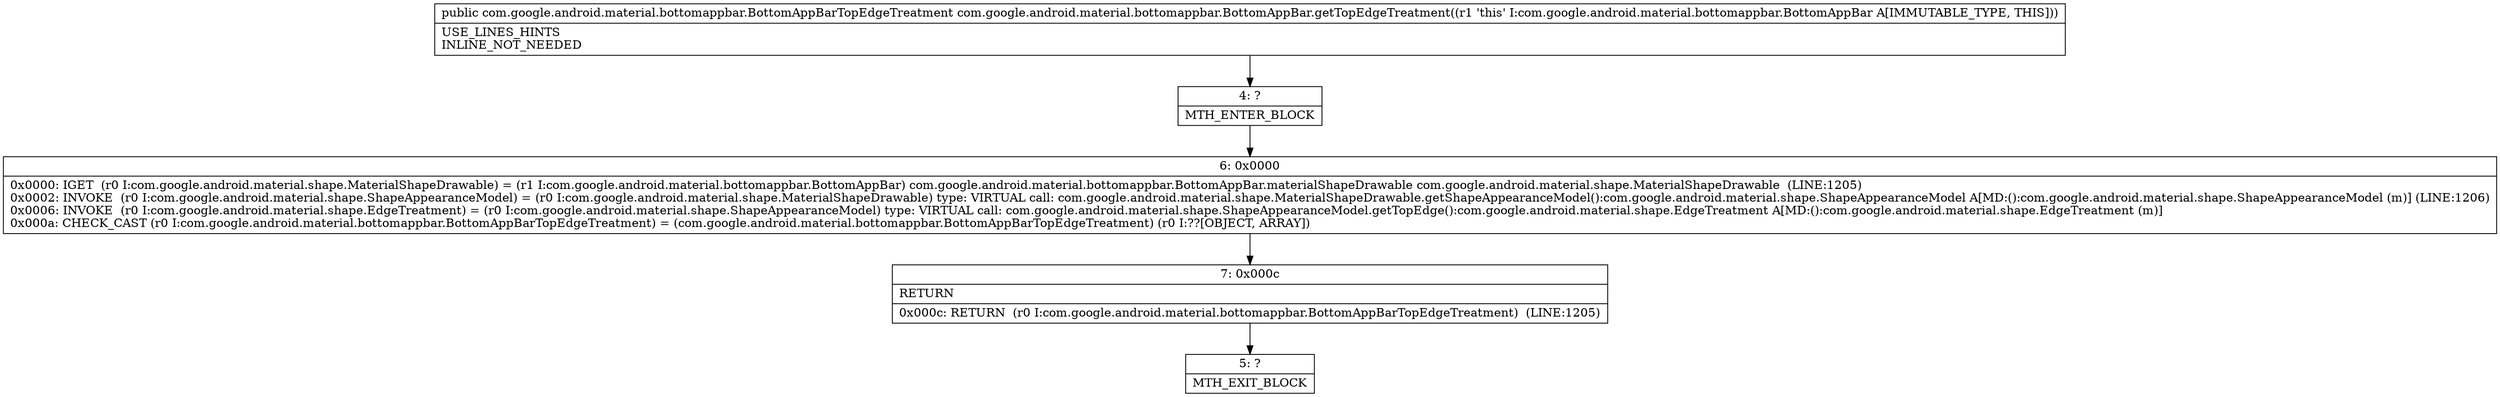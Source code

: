 digraph "CFG forcom.google.android.material.bottomappbar.BottomAppBar.getTopEdgeTreatment()Lcom\/google\/android\/material\/bottomappbar\/BottomAppBarTopEdgeTreatment;" {
Node_4 [shape=record,label="{4\:\ ?|MTH_ENTER_BLOCK\l}"];
Node_6 [shape=record,label="{6\:\ 0x0000|0x0000: IGET  (r0 I:com.google.android.material.shape.MaterialShapeDrawable) = (r1 I:com.google.android.material.bottomappbar.BottomAppBar) com.google.android.material.bottomappbar.BottomAppBar.materialShapeDrawable com.google.android.material.shape.MaterialShapeDrawable  (LINE:1205)\l0x0002: INVOKE  (r0 I:com.google.android.material.shape.ShapeAppearanceModel) = (r0 I:com.google.android.material.shape.MaterialShapeDrawable) type: VIRTUAL call: com.google.android.material.shape.MaterialShapeDrawable.getShapeAppearanceModel():com.google.android.material.shape.ShapeAppearanceModel A[MD:():com.google.android.material.shape.ShapeAppearanceModel (m)] (LINE:1206)\l0x0006: INVOKE  (r0 I:com.google.android.material.shape.EdgeTreatment) = (r0 I:com.google.android.material.shape.ShapeAppearanceModel) type: VIRTUAL call: com.google.android.material.shape.ShapeAppearanceModel.getTopEdge():com.google.android.material.shape.EdgeTreatment A[MD:():com.google.android.material.shape.EdgeTreatment (m)]\l0x000a: CHECK_CAST (r0 I:com.google.android.material.bottomappbar.BottomAppBarTopEdgeTreatment) = (com.google.android.material.bottomappbar.BottomAppBarTopEdgeTreatment) (r0 I:??[OBJECT, ARRAY]) \l}"];
Node_7 [shape=record,label="{7\:\ 0x000c|RETURN\l|0x000c: RETURN  (r0 I:com.google.android.material.bottomappbar.BottomAppBarTopEdgeTreatment)  (LINE:1205)\l}"];
Node_5 [shape=record,label="{5\:\ ?|MTH_EXIT_BLOCK\l}"];
MethodNode[shape=record,label="{public com.google.android.material.bottomappbar.BottomAppBarTopEdgeTreatment com.google.android.material.bottomappbar.BottomAppBar.getTopEdgeTreatment((r1 'this' I:com.google.android.material.bottomappbar.BottomAppBar A[IMMUTABLE_TYPE, THIS]))  | USE_LINES_HINTS\lINLINE_NOT_NEEDED\l}"];
MethodNode -> Node_4;Node_4 -> Node_6;
Node_6 -> Node_7;
Node_7 -> Node_5;
}

